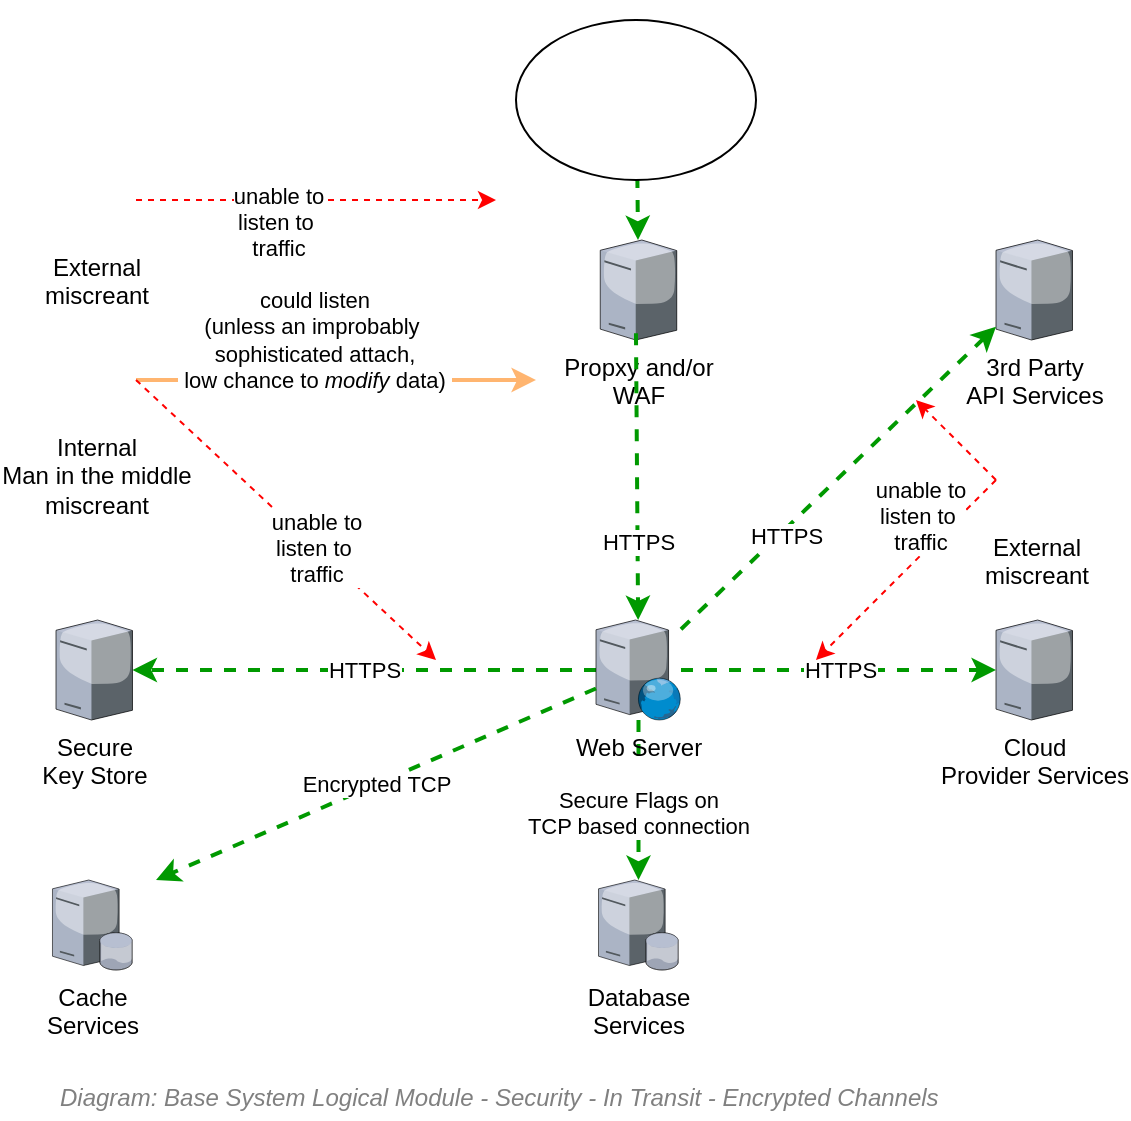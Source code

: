 <mxfile compressed="false" version="17.5.0" type="google">
  <diagram name="Security/Confidentiality/In transit/Encrypted Channels" id="WwM6Jxt3viV1MUCZr4a1">
    <mxGraphModel grid="1" page="1" gridSize="10" guides="1" tooltips="1" connect="1" arrows="1" fold="1" pageScale="1" pageWidth="827" pageHeight="1169" math="0" shadow="0">
      <root>
        <mxCell id="ItugANxlPXJBnAAJ_eWA-0" />
        <mxCell id="ItugANxlPXJBnAAJ_eWA-1" parent="ItugANxlPXJBnAAJ_eWA-0" />
        <mxCell id="ItugANxlPXJBnAAJ_eWA-3" value="Database&lt;br&gt;Services" style="verticalLabelPosition=bottom;aspect=fixed;html=1;verticalAlign=top;strokeColor=none;align=center;outlineConnect=0;shape=mxgraph.citrix.database_server;fillColor=none;" vertex="1" parent="ItugANxlPXJBnAAJ_eWA-1">
          <mxGeometry x="391.25" y="600" width="40" height="45" as="geometry" />
        </mxCell>
        <mxCell id="ItugANxlPXJBnAAJ_eWA-4" value="&lt;br&gt;Secure Flags on&lt;br&gt;TCP based connection" style="edgeStyle=none;rounded=0;jumpStyle=arc;orthogonalLoop=1;jettySize=auto;html=1;dashed=1;strokeWidth=2;strokeColor=#009900;" edge="1" parent="ItugANxlPXJBnAAJ_eWA-1" source="ItugANxlPXJBnAAJ_eWA-6" target="ItugANxlPXJBnAAJ_eWA-3">
          <mxGeometry relative="1" as="geometry" />
        </mxCell>
        <mxCell id="ItugANxlPXJBnAAJ_eWA-5" value="HTTPS" style="edgeStyle=none;rounded=0;jumpStyle=arc;orthogonalLoop=1;jettySize=auto;html=1;dashed=1;strokeColor=#009900;strokeWidth=2;" edge="1" parent="ItugANxlPXJBnAAJ_eWA-1" source="ItugANxlPXJBnAAJ_eWA-6" target="ItugANxlPXJBnAAJ_eWA-7">
          <mxGeometry relative="1" as="geometry" />
        </mxCell>
        <mxCell id="ItugANxlPXJBnAAJ_eWA-6" value="Web Server" style="verticalLabelPosition=bottom;aspect=fixed;html=1;verticalAlign=top;strokeColor=none;align=center;outlineConnect=0;shape=mxgraph.citrix.web_server;fillColor=none;" vertex="1" parent="ItugANxlPXJBnAAJ_eWA-1">
          <mxGeometry x="390" y="470" width="42.5" height="50" as="geometry" />
        </mxCell>
        <mxCell id="ItugANxlPXJBnAAJ_eWA-7" value="Secure&lt;br&gt;Key Store" style="verticalLabelPosition=bottom;aspect=fixed;html=1;verticalAlign=top;strokeColor=none;align=center;outlineConnect=0;shape=mxgraph.citrix.license_server;fillColor=none;" vertex="1" parent="ItugANxlPXJBnAAJ_eWA-1">
          <mxGeometry x="120" y="470" width="38.24" height="50" as="geometry" />
        </mxCell>
        <mxCell id="ItugANxlPXJBnAAJ_eWA-9" value="HTTPS" style="edgeStyle=none;rounded=0;jumpStyle=arc;orthogonalLoop=1;jettySize=auto;html=1;dashed=1;strokeColor=#009900;strokeWidth=2;" edge="1" parent="ItugANxlPXJBnAAJ_eWA-1" source="ItugANxlPXJBnAAJ_eWA-10" target="ItugANxlPXJBnAAJ_eWA-19">
          <mxGeometry relative="1" as="geometry" />
        </mxCell>
        <mxCell id="ItugANxlPXJBnAAJ_eWA-10" value="User" style="shape=image;html=1;verticalAlign=top;verticalLabelPosition=bottom;labelBackgroundColor=#ffffff;imageAspect=0;aspect=fixed;image=https://cdn0.iconfinder.com/data/icons/elasto-online-store/26/00-ELASTOFONT-STORE-READY_user-128.png;fillColor=none;" vertex="1" parent="ItugANxlPXJBnAAJ_eWA-1">
          <mxGeometry x="390" y="160" width="40" height="40" as="geometry" />
        </mxCell>
        <mxCell id="ItugANxlPXJBnAAJ_eWA-12" value="unable to &lt;br&gt;listen to&amp;nbsp;&lt;br&gt;traffic" style="edgeStyle=none;rounded=0;jumpStyle=arc;orthogonalLoop=1;jettySize=auto;html=1;dashed=1;strokeColor=#FF0000;" edge="1" parent="ItugANxlPXJBnAAJ_eWA-1" source="ItugANxlPXJBnAAJ_eWA-13">
          <mxGeometry x="-0.214" y="-11" relative="1" as="geometry">
            <mxPoint x="340" y="260" as="targetPoint" />
            <mxPoint as="offset" />
          </mxGeometry>
        </mxCell>
        <mxCell id="ItugANxlPXJBnAAJ_eWA-13" value="External&lt;br&gt;miscreant" style="shape=image;html=1;verticalAlign=top;verticalLabelPosition=bottom;labelBackgroundColor=#ffffff;imageAspect=0;aspect=fixed;image=https://cdn0.iconfinder.com/data/icons/popo_emotions_the_blacy_png/128/bad_egg.png;fillColor=none;" vertex="1" parent="ItugANxlPXJBnAAJ_eWA-1">
          <mxGeometry x="120.0" y="240" width="40" height="40" as="geometry" />
        </mxCell>
        <mxCell id="ItugANxlPXJBnAAJ_eWA-14" value="&lt;font style=&quot;font-size: 12px&quot;&gt;&lt;span style=&quot;font-size: 12px&quot;&gt;Diagram: Base System Logical Module -&amp;nbsp;&lt;/span&gt;Security - In Transit - Encrypted Channels&lt;/font&gt;" style="text;strokeColor=none;fillColor=none;html=1;fontSize=24;fontStyle=2;verticalAlign=middle;align=left;shadow=0;glass=0;comic=0;opacity=30;fontColor=#808080;" vertex="1" parent="ItugANxlPXJBnAAJ_eWA-1">
          <mxGeometry x="120" y="695" width="520" height="20" as="geometry" />
        </mxCell>
        <mxCell id="ItugANxlPXJBnAAJ_eWA-15" value="3rd Party &lt;br&gt;API Services" style="verticalLabelPosition=bottom;aspect=fixed;html=1;verticalAlign=top;strokeColor=none;align=center;outlineConnect=0;shape=mxgraph.citrix.license_server;fillColor=none;" vertex="1" parent="ItugANxlPXJBnAAJ_eWA-1">
          <mxGeometry x="590" y="280" width="38.24" height="50" as="geometry" />
        </mxCell>
        <mxCell id="ItugANxlPXJBnAAJ_eWA-16" value="HTTPS" style="edgeStyle=none;rounded=0;jumpStyle=arc;orthogonalLoop=1;jettySize=auto;html=1;dashed=1;strokeColor=#009900;strokeWidth=2;" edge="1" parent="ItugANxlPXJBnAAJ_eWA-1" source="ItugANxlPXJBnAAJ_eWA-6" target="ItugANxlPXJBnAAJ_eWA-15">
          <mxGeometry x="-0.353" y="-3" relative="1" as="geometry">
            <mxPoint x="400" y="475" as="sourcePoint" />
            <mxPoint x="318.24" y="475" as="targetPoint" />
            <mxPoint as="offset" />
          </mxGeometry>
        </mxCell>
        <mxCell id="ItugANxlPXJBnAAJ_eWA-17" value="Cloud &lt;br&gt;Provider Services" style="verticalLabelPosition=bottom;aspect=fixed;html=1;verticalAlign=top;strokeColor=none;align=center;outlineConnect=0;shape=mxgraph.citrix.license_server;fillColor=none;" vertex="1" parent="ItugANxlPXJBnAAJ_eWA-1">
          <mxGeometry x="590" y="470" width="38.24" height="50" as="geometry" />
        </mxCell>
        <mxCell id="ItugANxlPXJBnAAJ_eWA-18" value="HTTPS" style="edgeStyle=none;rounded=0;jumpStyle=arc;orthogonalLoop=1;jettySize=auto;html=1;dashed=1;strokeColor=#009900;strokeWidth=2;" edge="1" parent="ItugANxlPXJBnAAJ_eWA-1" source="ItugANxlPXJBnAAJ_eWA-6" target="ItugANxlPXJBnAAJ_eWA-17">
          <mxGeometry relative="1" as="geometry">
            <mxPoint x="400" y="505" as="sourcePoint" />
            <mxPoint x="318.24" y="505" as="targetPoint" />
          </mxGeometry>
        </mxCell>
        <mxCell id="ItugANxlPXJBnAAJ_eWA-19" value="Propxy and/or&lt;br&gt;WAF" style="verticalLabelPosition=bottom;aspect=fixed;html=1;verticalAlign=top;strokeColor=none;align=center;outlineConnect=0;shape=mxgraph.citrix.license_server;fillColor=none;" vertex="1" parent="ItugANxlPXJBnAAJ_eWA-1">
          <mxGeometry x="392.13" y="280" width="38.24" height="50" as="geometry" />
        </mxCell>
        <mxCell id="ItugANxlPXJBnAAJ_eWA-20" value="HTTPS" style="edgeStyle=none;rounded=0;jumpStyle=arc;orthogonalLoop=1;jettySize=auto;html=1;dashed=1;exitX=0.467;exitY=0.932;exitDx=0;exitDy=0;exitPerimeter=0;strokeColor=#009900;strokeWidth=2;" edge="1" parent="ItugANxlPXJBnAAJ_eWA-1" source="ItugANxlPXJBnAAJ_eWA-19" target="ItugANxlPXJBnAAJ_eWA-6">
          <mxGeometry x="0.455" relative="1" as="geometry">
            <mxPoint x="442.5" y="462.113" as="sourcePoint" />
            <mxPoint x="600" y="366.595" as="targetPoint" />
            <mxPoint as="offset" />
          </mxGeometry>
        </mxCell>
        <mxCell id="ItugANxlPXJBnAAJ_eWA-24" value="could listen&lt;br&gt;(unless an improbably&amp;nbsp;&lt;br&gt;sophisticated attach,&lt;br&gt;&amp;nbsp;low chance to &lt;i&gt;modify&lt;/i&gt; data)&amp;nbsp;" style="edgeStyle=orthogonalEdgeStyle;rounded=0;orthogonalLoop=1;jettySize=auto;html=1;fillColor=#d5e8d4;strokeColor=#FFB570;strokeWidth=2;" edge="1" parent="ItugANxlPXJBnAAJ_eWA-1" source="ItugANxlPXJBnAAJ_eWA-23">
          <mxGeometry x="-0.111" y="20" relative="1" as="geometry">
            <mxPoint x="360" y="350" as="targetPoint" />
            <mxPoint as="offset" />
          </mxGeometry>
        </mxCell>
        <mxCell id="ItugANxlPXJBnAAJ_eWA-23" value="Internal&lt;br&gt;Man in the middle&lt;br&gt;miscreant" style="shape=image;html=1;verticalAlign=top;verticalLabelPosition=bottom;labelBackgroundColor=#ffffff;imageAspect=0;aspect=fixed;image=https://cdn0.iconfinder.com/data/icons/popo_emotions_the_blacy_png/128/bad_egg.png;fillColor=none;" vertex="1" parent="ItugANxlPXJBnAAJ_eWA-1">
          <mxGeometry x="120" y="330" width="40" height="40" as="geometry" />
        </mxCell>
        <mxCell id="ItugANxlPXJBnAAJ_eWA-25" value="unable to &lt;br&gt;listen to&amp;nbsp;&lt;br&gt;traffic" style="edgeStyle=none;rounded=0;jumpStyle=arc;orthogonalLoop=1;jettySize=auto;html=1;dashed=1;strokeColor=#FF0000;exitX=1;exitY=0.5;exitDx=0;exitDy=0;" edge="1" parent="ItugANxlPXJBnAAJ_eWA-1" source="ItugANxlPXJBnAAJ_eWA-23">
          <mxGeometry x="0.2" relative="1" as="geometry">
            <mxPoint x="248.24" y="270" as="sourcePoint" />
            <mxPoint x="310" y="490" as="targetPoint" />
            <mxPoint as="offset" />
          </mxGeometry>
        </mxCell>
        <mxCell id="ItugANxlPXJBnAAJ_eWA-26" value="External&lt;br&gt;miscreant" style="shape=image;html=1;verticalAlign=top;verticalLabelPosition=bottom;labelBackgroundColor=#ffffff;imageAspect=0;aspect=fixed;image=https://cdn0.iconfinder.com/data/icons/popo_emotions_the_blacy_png/128/bad_egg.png;fillColor=none;" vertex="1" parent="ItugANxlPXJBnAAJ_eWA-1">
          <mxGeometry x="590" y="380" width="40" height="40" as="geometry" />
        </mxCell>
        <mxCell id="ItugANxlPXJBnAAJ_eWA-27" value="" style="edgeStyle=none;rounded=0;jumpStyle=arc;orthogonalLoop=1;jettySize=auto;html=1;dashed=1;strokeColor=#FF0000;exitX=0;exitY=0.5;exitDx=0;exitDy=0;" edge="1" parent="ItugANxlPXJBnAAJ_eWA-1" source="ItugANxlPXJBnAAJ_eWA-26">
          <mxGeometry x="-0.214" y="-11" relative="1" as="geometry">
            <mxPoint x="170" y="270" as="sourcePoint" />
            <mxPoint x="550" y="360" as="targetPoint" />
            <mxPoint as="offset" />
          </mxGeometry>
        </mxCell>
        <mxCell id="ItugANxlPXJBnAAJ_eWA-28" value="unable to &lt;br&gt;listen to&amp;nbsp;&lt;br&gt;traffic" style="edgeStyle=none;rounded=0;jumpStyle=arc;orthogonalLoop=1;jettySize=auto;html=1;dashed=1;strokeColor=#FF0000;exitX=0;exitY=0.5;exitDx=0;exitDy=0;" edge="1" parent="ItugANxlPXJBnAAJ_eWA-1" source="ItugANxlPXJBnAAJ_eWA-26">
          <mxGeometry x="-0.369" y="-15" relative="1" as="geometry">
            <mxPoint x="170" y="270" as="sourcePoint" />
            <mxPoint x="500" y="490" as="targetPoint" />
            <mxPoint x="1" as="offset" />
          </mxGeometry>
        </mxCell>
        <mxCell id="ItugANxlPXJBnAAJ_eWA-29" value="Cache &lt;br&gt;Services" style="verticalLabelPosition=bottom;aspect=fixed;html=1;verticalAlign=top;strokeColor=none;align=center;outlineConnect=0;shape=mxgraph.citrix.database_server;fillColor=none;" vertex="1" parent="ItugANxlPXJBnAAJ_eWA-1">
          <mxGeometry x="118.24" y="600" width="40" height="45" as="geometry" />
        </mxCell>
        <mxCell id="ItugANxlPXJBnAAJ_eWA-30" value="Encrypted TCP" style="edgeStyle=none;rounded=0;jumpStyle=arc;orthogonalLoop=1;jettySize=auto;html=1;dashed=1;strokeWidth=2;strokeColor=#009900;" edge="1" parent="ItugANxlPXJBnAAJ_eWA-1" source="ItugANxlPXJBnAAJ_eWA-6">
          <mxGeometry relative="1" as="geometry">
            <mxPoint x="421.25" y="530" as="sourcePoint" />
            <mxPoint x="170" y="600" as="targetPoint" />
          </mxGeometry>
        </mxCell>
        <mxCell id="DSFQkUdixdJa8otgkQP3-0" value="" style="ellipse;whiteSpace=wrap;html=1;" vertex="1" parent="ItugANxlPXJBnAAJ_eWA-1">
          <mxGeometry x="350" y="170" width="120" height="80" as="geometry" />
        </mxCell>
      </root>
    </mxGraphModel>
  </diagram>
</mxfile>
